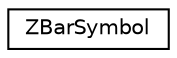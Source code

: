 digraph G
{
  edge [fontname="Helvetica",fontsize="10",labelfontname="Helvetica",labelfontsize="10"];
  node [fontname="Helvetica",fontsize="10",shape=record];
  rankdir=LR;
  Node1 [label="ZBarSymbol",height=0.2,width=0.4,color="black", fillcolor="white", style="filled",URL="$interface_z_bar_symbol.html"];
}
